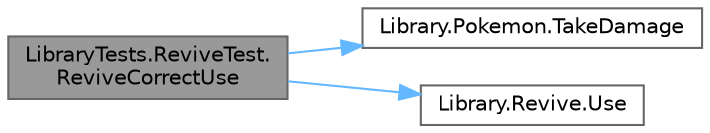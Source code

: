digraph "LibraryTests.ReviveTest.ReviveCorrectUse"
{
 // INTERACTIVE_SVG=YES
 // LATEX_PDF_SIZE
  bgcolor="transparent";
  edge [fontname=Helvetica,fontsize=10,labelfontname=Helvetica,labelfontsize=10];
  node [fontname=Helvetica,fontsize=10,shape=box,height=0.2,width=0.4];
  rankdir="LR";
  Node1 [id="Node000001",label="LibraryTests.ReviveTest.\lReviveCorrectUse",height=0.2,width=0.4,color="gray40", fillcolor="grey60", style="filled", fontcolor="black",tooltip="Test de pocion de revivir."];
  Node1 -> Node2 [id="edge1_Node000001_Node000002",color="steelblue1",style="solid",tooltip=" "];
  Node2 [id="Node000002",label="Library.Pokemon.TakeDamage",height=0.2,width=0.4,color="grey40", fillcolor="white", style="filled",URL="$classLibrary_1_1Pokemon.html#af6dd4fd79bfeb99769976f6c26e497e5",tooltip="Resta puntos de vida a la vida actual. Convierte double a int para poder hacer la resta...."];
  Node1 -> Node3 [id="edge2_Node000001_Node000003",color="steelblue1",style="solid",tooltip=" "];
  Node3 [id="Node000003",label="Library.Revive.Use",height=0.2,width=0.4,color="grey40", fillcolor="white", style="filled",URL="$classLibrary_1_1Revive.html#a0346e9117c28441709084b54e2e6ac70",tooltip="Revive al Pokemon asignando a su vida actual la mitad de la vida base, si está vivo no se revive."];
}
